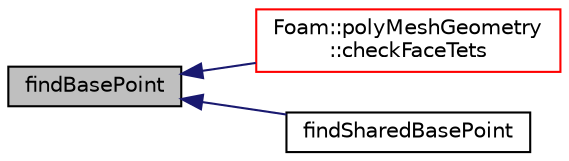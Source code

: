 digraph "findBasePoint"
{
  bgcolor="transparent";
  edge [fontname="Helvetica",fontsize="10",labelfontname="Helvetica",labelfontsize="10"];
  node [fontname="Helvetica",fontsize="10",shape=record];
  rankdir="LR";
  Node326 [label="findBasePoint",height=0.2,width=0.4,color="black", fillcolor="grey75", style="filled", fontcolor="black"];
  Node326 -> Node327 [dir="back",color="midnightblue",fontsize="10",style="solid",fontname="Helvetica"];
  Node327 [label="Foam::polyMeshGeometry\l::checkFaceTets",height=0.2,width=0.4,color="red",URL="$a22309.html#ac78de3d27453106d3cf818bda3fd90f4",tooltip="See primitiveMesh. "];
  Node326 -> Node353 [dir="back",color="midnightblue",fontsize="10",style="solid",fontname="Helvetica"];
  Node353 [label="findSharedBasePoint",height=0.2,width=0.4,color="black",URL="$a28573.html#ad4e02e3c659bd839be5f4e7a02d8b480",tooltip="As for findSharedBasePoint, but using neighbour cell. "];
}
